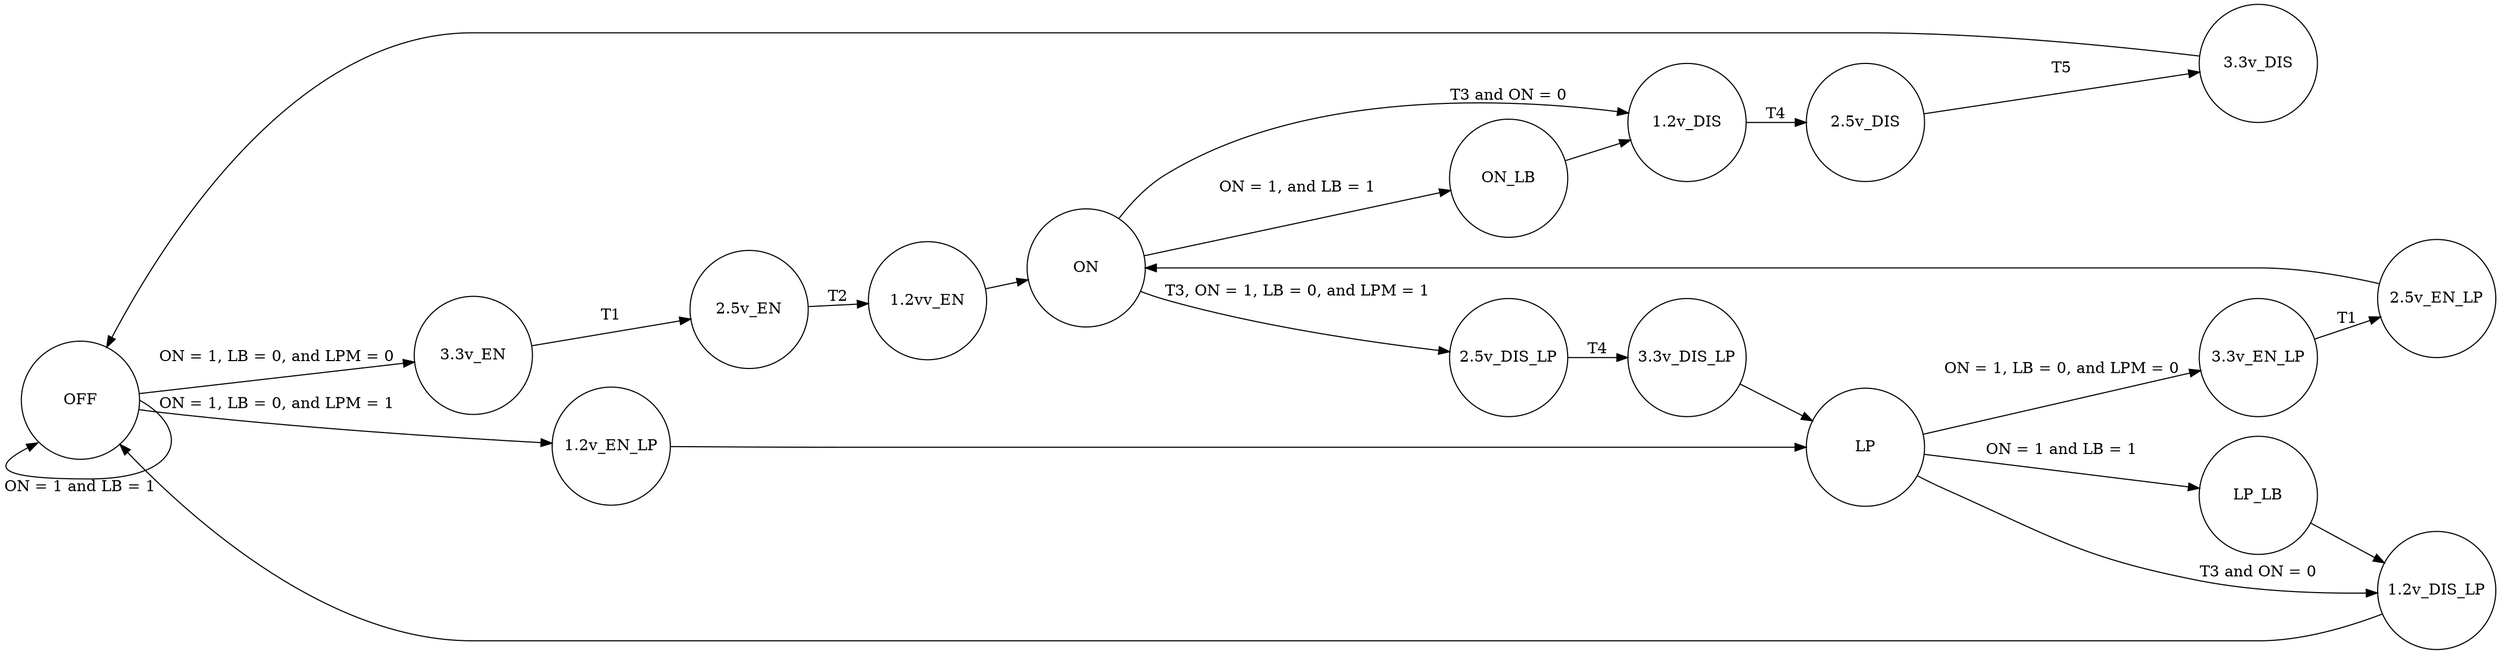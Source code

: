 digraph finite_state_machine {
	rankdir=LR;
	node [shape = circle, fixedsize = true, width = "1.5", height = "1.5"];
	OFF:e -> OFF:sw [label = "ON = 1 and LB = 1"];
	OFF -> EN_33 [label = "ON = 1, LB = 0, and LPM = 0"];
	OFF -> EN_12_LP [label = "ON = 1, LB = 0, and LPM = 1"];
	EN_12_LP -> LP;
	LP -> EN_33_LP [label = "ON = 1, LB = 0, and LPM = 0"];
	LP -> DIS_12_LP [label = "T3 and ON = 0"];
	EN_33 -> EN_25 [label = "T1"];
	EN_25 -> EN_12 [label = "T2"];
	EN_12 -> ON;
	ON -> DIS_12 [label = "T3 and ON = 0"];
	DIS_33 -> OFF;
	DIS_25 -> DIS_33 [label = "T5"];
	DIS_12 -> DIS_25 [label = "T4"];
	ON -> ON_LB [label = "ON = 1, and LB = 1"];
	ON_LB -> DIS_12;
	LP -> LP_LB [label = "ON = 1 and LB = 1"];
	EN_33_LP -> EN_25_LP [label = "T1"];
	EN_25_LP -> ON;
	ON -> DIS_25_LP [label = "T3, ON = 1, LB = 0, and LPM = 1"];
	DIS_33_LP -> LP;
	DIS_25_LP -> DIS_33_LP [label = "T4"];
	DIS_12_LP -> OFF;
	LP_LB -> DIS_12_LP;

	OFF  [label = "OFF"];
	EN_33 [label = "3.3v_EN"];
	EN_25 [label = "2.5v_EN"];
	EN_12 [label = "1.2vv_EN"];
	ON [label = "ON"];
	ON_LB [label = "ON_LB"];
	DIS_33 [label = "3.3v_DIS"];
	DIS_25 [label = "2.5v_DIS"];
	DIS_12 [label = "1.2v_DIS"];
	EN_12_LP [label = "1.2v_EN_LP"];
	LP [label = "LP"];
	LP_LB [label = "LP_LB"];
	EN_33_LP [label = "3.3v_EN_LP"];
	EN_25_LP [label = "2.5v_EN_LP"];
	DIS_33_LP [label = "3.3v_DIS_LP"];
	DIS_25_LP [label = "2.5v_DIS_LP"];
	DIS_12_LP [label = "1.2v_DIS_LP"];
}
